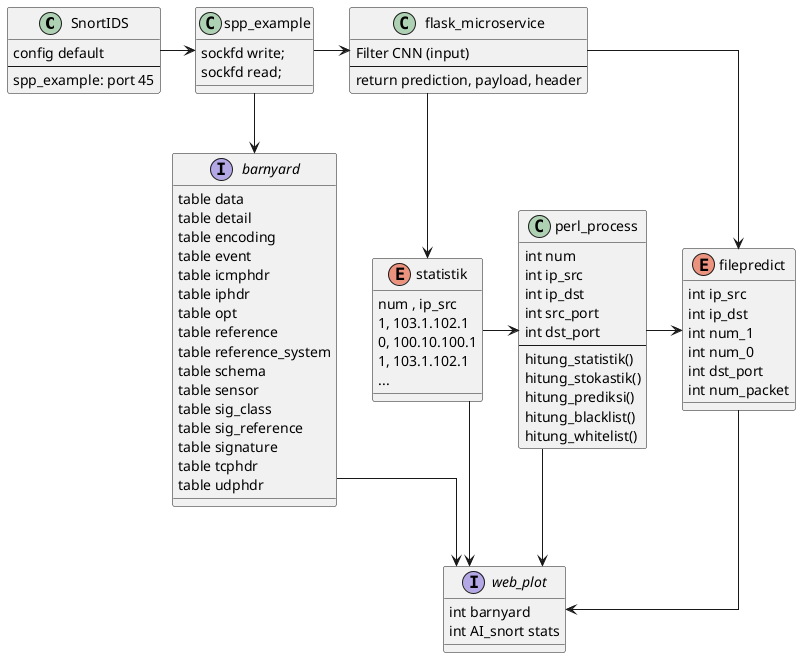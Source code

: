 @startuml
skinparam linetype ortho
class SnortIDS {
    config default
    ---
    spp_example: port 45
}

class spp_example {
    sockfd write;
    sockfd read;
}

class flask_microservice {
    Filter CNN (input)
    ---
    return prediction, payload, header
}

enum statistik {
    num , ip_src
    1, 103.1.102.1
    0, 100.10.100.1
    1, 103.1.102.1
    ...
}

class perl_process {
    int num
    int ip_src
    int ip_dst
    int src_port
    int dst_port
    ---
    hitung_statistik()
    hitung_stokastik()
    hitung_prediksi()
    hitung_blacklist()
    hitung_whitelist()
}

enum filepredict {
    int ip_src
    int ip_dst
    int num_1
    int num_0
    int dst_port
    int num_packet
}

interface barnyard {
    table data
    table detail
    table encoding
    table event
    table icmphdr
    table iphdr
    table opt
    table reference
    table reference_system
    table schema
    table sensor
    table sig_class
    table sig_reference
    table signature
    table tcphdr
    table udphdr
}

interface web_plot {
    int barnyard
    int AI_snort stats
}

SnortIDS -> spp_example
spp_example -> flask_microservice
spp_example -> barnyard
flask_microservice -> statistik
statistik -> perl_process
perl_process -> filepredict
flask_microservice --> filepredict
barnyard --> web_plot
filepredict --> web_plot
statistik --> web_plot
perl_process --> web_plot

@enduml
